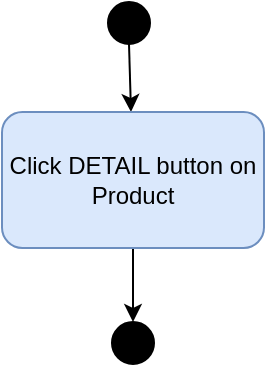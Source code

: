 <mxfile version="14.4.8" type="github">
  <diagram id="R9z1ITao3uj3LHac0Klp" name="Page-1">
    <mxGraphModel dx="-454" dy="677" grid="1" gridSize="10" guides="1" tooltips="1" connect="1" arrows="1" fold="1" page="1" pageScale="1" pageWidth="827" pageHeight="1169" math="0" shadow="0">
      <root>
        <mxCell id="0" />
        <mxCell id="1" parent="0" />
        <mxCell id="LTGe0CxHaoqLRJuztCdg-1" value="" style="ellipse;whiteSpace=wrap;html=1;aspect=fixed;fillColor=#000000;" vertex="1" parent="1">
          <mxGeometry x="1356" y="80" width="21" height="21" as="geometry" />
        </mxCell>
        <mxCell id="LTGe0CxHaoqLRJuztCdg-2" value="" style="endArrow=classic;html=1;exitX=0.5;exitY=1;exitDx=0;exitDy=0;" edge="1" parent="1" source="LTGe0CxHaoqLRJuztCdg-1" target="LTGe0CxHaoqLRJuztCdg-4">
          <mxGeometry width="50" height="50" relative="1" as="geometry">
            <mxPoint x="1079" y="286" as="sourcePoint" />
            <mxPoint x="1367" y="187" as="targetPoint" />
          </mxGeometry>
        </mxCell>
        <mxCell id="LTGe0CxHaoqLRJuztCdg-3" style="edgeStyle=orthogonalEdgeStyle;rounded=0;orthogonalLoop=1;jettySize=auto;html=1;entryX=0.5;entryY=0;entryDx=0;entryDy=0;" edge="1" parent="1" source="LTGe0CxHaoqLRJuztCdg-4" target="LTGe0CxHaoqLRJuztCdg-10">
          <mxGeometry relative="1" as="geometry">
            <mxPoint x="1368.5" y="233" as="targetPoint" />
          </mxGeometry>
        </mxCell>
        <mxCell id="LTGe0CxHaoqLRJuztCdg-4" value="Click DETAIL button on Product" style="rounded=1;whiteSpace=wrap;html=1;fillColor=#dae8fc;strokeColor=#6c8ebf;" vertex="1" parent="1">
          <mxGeometry x="1303" y="135" width="131" height="68" as="geometry" />
        </mxCell>
        <mxCell id="LTGe0CxHaoqLRJuztCdg-10" value="" style="ellipse;whiteSpace=wrap;html=1;aspect=fixed;fillColor=#000000;" vertex="1" parent="1">
          <mxGeometry x="1358" y="240" width="21" height="21" as="geometry" />
        </mxCell>
      </root>
    </mxGraphModel>
  </diagram>
</mxfile>
